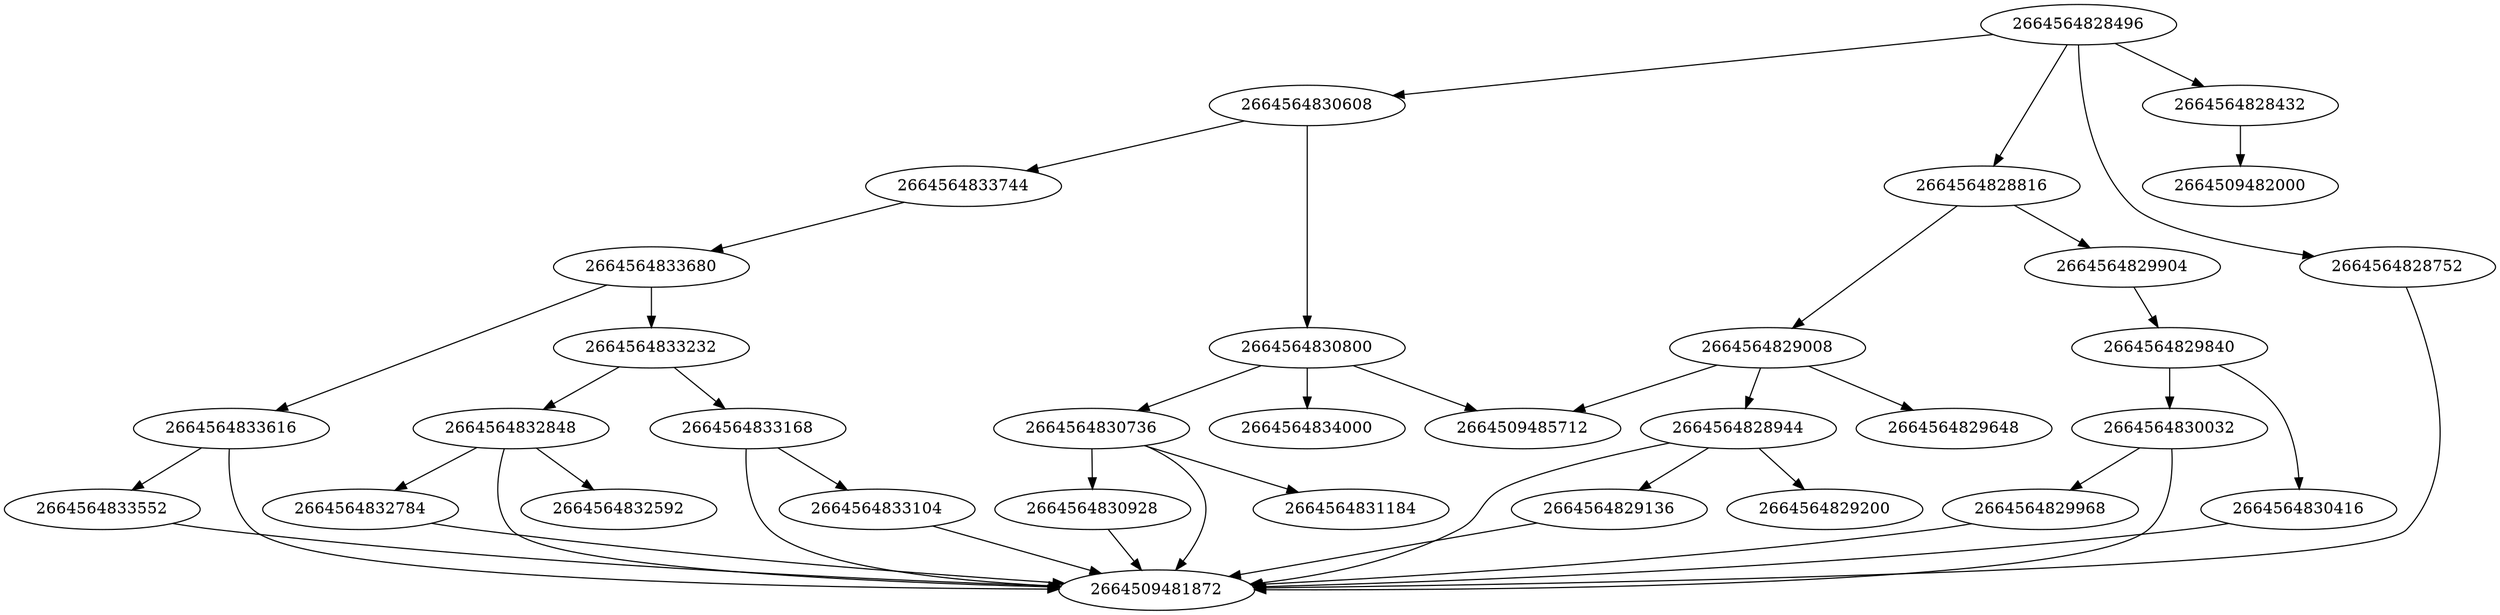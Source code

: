 strict digraph {
2664564830032 [type=Attribute];
2664564832784 [type=Name];
2664564829968 [type=Name];
2664564833168 [type=Attribute];
2664564833552 [type=Name];
2664564830736 [type=Subscript];
2664564828944 [type=Subscript];
2664564828432 [type=Name];
2664564829840 [type=Call];
2664509485712 [type=Eq];
2664509482000 [type=Store];
2664564830416 [type=Name];
2664564828816 [type=If];
2664564829200 [type=Constant];
2664564833680 [type=Call];
2664564830928 [type=Name];
2664564834000 [type=Constant];
2664564831184 [type=Constant];
2664564829136 [type=Name];
2664564828752 [type=Name];
2664564829008 [type=Compare];
2664564829904 [type=Expr];
2664564830800 [type=Compare];
2664564833744 [type=Expr];
2664564829648 [type=Constant];
2664564832592 [type=Constant];
2664564828496 [type=For];
2664564830608 [type=If];
2664564832848 [type=Subscript];
2664564833104 [type=Name];
2664509481872 [type=Load];
2664564833232 [type=Call];
2664564833616 [type=Attribute];
2664564830032 -> 2664564829968;
2664564830032 -> 2664509481872;
2664564832784 -> 2664509481872;
2664564829968 -> 2664509481872;
2664564833168 -> 2664564833104;
2664564833168 -> 2664509481872;
2664564833552 -> 2664509481872;
2664564830736 -> 2664564830928;
2664564830736 -> 2664564831184;
2664564830736 -> 2664509481872;
2664564828944 -> 2664564829136;
2664564828944 -> 2664564829200;
2664564828944 -> 2664509481872;
2664564828432 -> 2664509482000;
2664564829840 -> 2664564830032;
2664564829840 -> 2664564830416;
2664564830416 -> 2664509481872;
2664564828816 -> 2664564829008;
2664564828816 -> 2664564829904;
2664564833680 -> 2664564833616;
2664564833680 -> 2664564833232;
2664564830928 -> 2664509481872;
2664564829136 -> 2664509481872;
2664564828752 -> 2664509481872;
2664564829008 -> 2664564828944;
2664564829008 -> 2664509485712;
2664564829008 -> 2664564829648;
2664564829904 -> 2664564829840;
2664564830800 -> 2664564830736;
2664564830800 -> 2664509485712;
2664564830800 -> 2664564834000;
2664564833744 -> 2664564833680;
2664564828496 -> 2664564828432;
2664564828496 -> 2664564828752;
2664564828496 -> 2664564828816;
2664564828496 -> 2664564830608;
2664564830608 -> 2664564830800;
2664564830608 -> 2664564833744;
2664564832848 -> 2664564832784;
2664564832848 -> 2664564832592;
2664564832848 -> 2664509481872;
2664564833104 -> 2664509481872;
2664564833232 -> 2664564833168;
2664564833232 -> 2664564832848;
2664564833616 -> 2664564833552;
2664564833616 -> 2664509481872;
}

